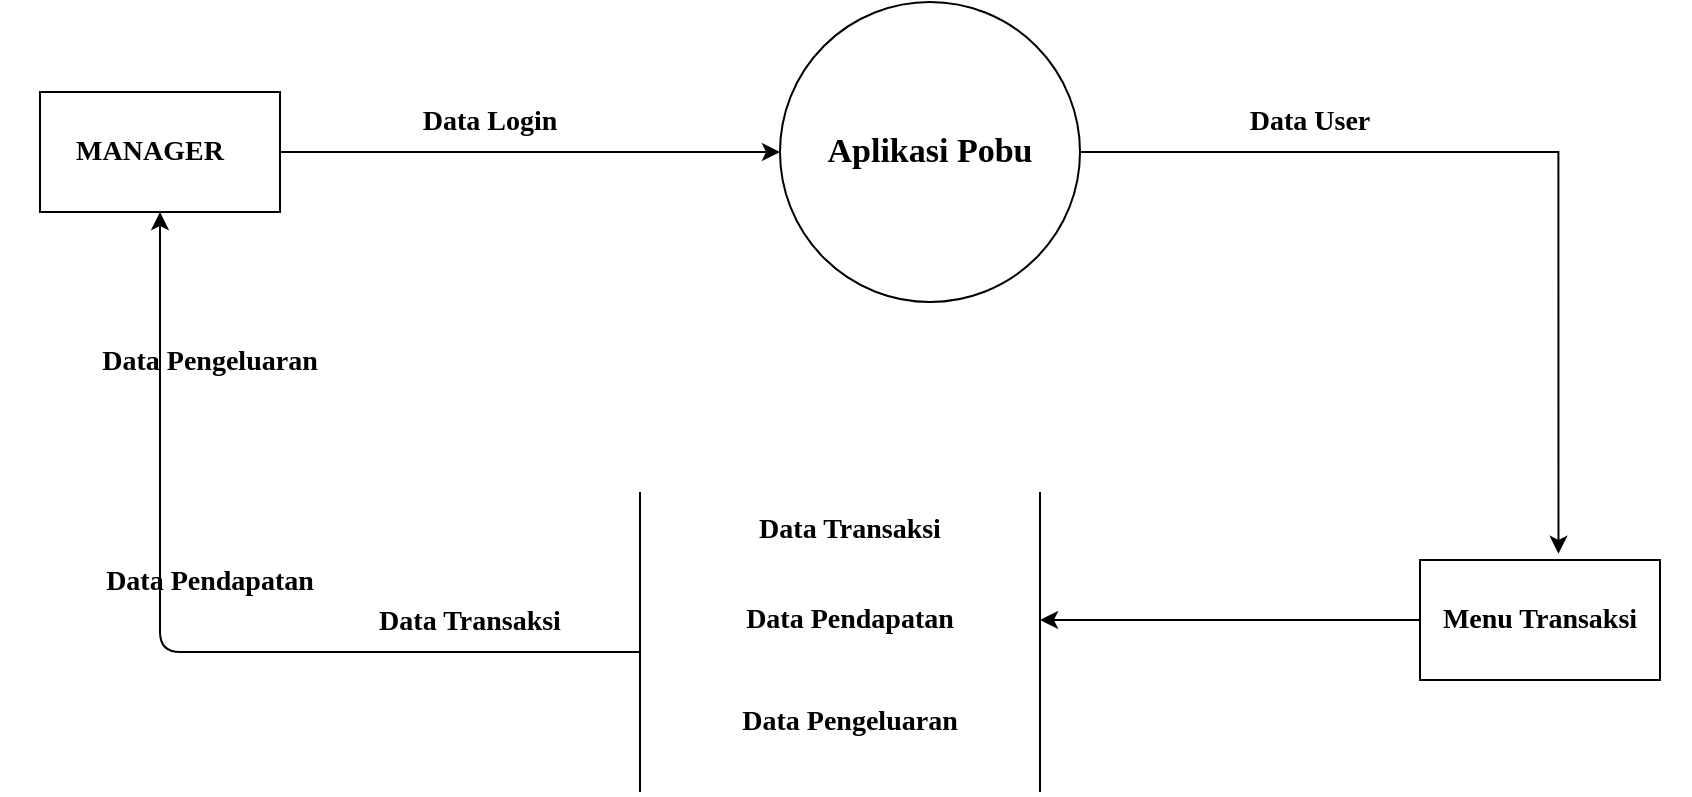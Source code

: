<mxfile version="14.5.9" type="github">
  <diagram id="x0_-K7UwXgq4ggx83k3Z" name="Page-1">
    <mxGraphModel dx="1019" dy="555" grid="1" gridSize="10" guides="1" tooltips="1" connect="1" arrows="1" fold="1" page="1" pageScale="1" pageWidth="1169" pageHeight="827" math="0" shadow="0">
      <root>
        <mxCell id="0" />
        <mxCell id="1" parent="0" />
        <mxCell id="w90328D7FnN4pH4iUr7t-4" style="edgeStyle=orthogonalEdgeStyle;rounded=0;orthogonalLoop=1;jettySize=auto;html=1;entryX=0;entryY=0.5;entryDx=0;entryDy=0;" edge="1" parent="1" source="w90328D7FnN4pH4iUr7t-1" target="w90328D7FnN4pH4iUr7t-2">
          <mxGeometry relative="1" as="geometry" />
        </mxCell>
        <mxCell id="w90328D7FnN4pH4iUr7t-1" value="" style="rounded=0;whiteSpace=wrap;html=1;" vertex="1" parent="1">
          <mxGeometry x="100" y="120" width="120" height="60" as="geometry" />
        </mxCell>
        <mxCell id="w90328D7FnN4pH4iUr7t-5" style="edgeStyle=orthogonalEdgeStyle;rounded=0;orthogonalLoop=1;jettySize=auto;html=1;entryX=0.577;entryY=-0.052;entryDx=0;entryDy=0;entryPerimeter=0;" edge="1" parent="1" source="w90328D7FnN4pH4iUr7t-2" target="w90328D7FnN4pH4iUr7t-3">
          <mxGeometry relative="1" as="geometry" />
        </mxCell>
        <mxCell id="w90328D7FnN4pH4iUr7t-2" value="" style="ellipse;whiteSpace=wrap;html=1;aspect=fixed;" vertex="1" parent="1">
          <mxGeometry x="470" y="75" width="150" height="150" as="geometry" />
        </mxCell>
        <mxCell id="w90328D7FnN4pH4iUr7t-8" style="edgeStyle=orthogonalEdgeStyle;rounded=0;orthogonalLoop=1;jettySize=auto;html=1;" edge="1" parent="1" source="w90328D7FnN4pH4iUr7t-3">
          <mxGeometry relative="1" as="geometry">
            <mxPoint x="600" y="384" as="targetPoint" />
          </mxGeometry>
        </mxCell>
        <mxCell id="w90328D7FnN4pH4iUr7t-3" value="" style="rounded=0;whiteSpace=wrap;html=1;" vertex="1" parent="1">
          <mxGeometry x="790" y="354" width="120" height="60" as="geometry" />
        </mxCell>
        <mxCell id="w90328D7FnN4pH4iUr7t-6" value="" style="endArrow=none;html=1;" edge="1" parent="1">
          <mxGeometry width="50" height="50" relative="1" as="geometry">
            <mxPoint x="400" y="470" as="sourcePoint" />
            <mxPoint x="400" y="320" as="targetPoint" />
          </mxGeometry>
        </mxCell>
        <mxCell id="w90328D7FnN4pH4iUr7t-7" value="" style="endArrow=none;html=1;" edge="1" parent="1">
          <mxGeometry width="50" height="50" relative="1" as="geometry">
            <mxPoint x="600" y="470" as="sourcePoint" />
            <mxPoint x="600" y="320" as="targetPoint" />
          </mxGeometry>
        </mxCell>
        <mxCell id="w90328D7FnN4pH4iUr7t-9" value="" style="endArrow=classic;html=1;entryX=0.5;entryY=1;entryDx=0;entryDy=0;" edge="1" parent="1" target="w90328D7FnN4pH4iUr7t-1">
          <mxGeometry width="50" height="50" relative="1" as="geometry">
            <mxPoint x="400" y="400" as="sourcePoint" />
            <mxPoint x="590" y="370" as="targetPoint" />
            <Array as="points">
              <mxPoint x="160" y="400" />
            </Array>
          </mxGeometry>
        </mxCell>
        <mxCell id="w90328D7FnN4pH4iUr7t-10" value="MANAGER" style="text;html=1;strokeColor=none;fillColor=none;align=center;verticalAlign=middle;whiteSpace=wrap;rounded=0;fontStyle=1;fontSize=14;fontFamily=Times New Roman;" vertex="1" parent="1">
          <mxGeometry x="80" y="135" width="150" height="30" as="geometry" />
        </mxCell>
        <mxCell id="w90328D7FnN4pH4iUr7t-11" value="&lt;font style=&quot;font-size: 17px&quot;&gt;Aplikasi Pobu&lt;/font&gt;" style="text;html=1;strokeColor=none;fillColor=none;align=center;verticalAlign=middle;whiteSpace=wrap;rounded=0;fontStyle=1;fontSize=14;fontFamily=Times New Roman;" vertex="1" parent="1">
          <mxGeometry x="470" y="135" width="150" height="30" as="geometry" />
        </mxCell>
        <mxCell id="w90328D7FnN4pH4iUr7t-13" value="Menu Transaksi&lt;span style=&quot;color: rgba(0 , 0 , 0 , 0) ; font-family: monospace ; font-size: 0px ; font-weight: 400&quot;&gt;%3CmxGraphModel%3E%3Croot%3E%3CmxCell%20id%3D%220%22%2F%3E%3CmxCell%20id%3D%221%22%20parent%3D%220%22%2F%3E%3CmxCell%20id%3D%222%22%20value%3D%22MANAGER%22%20style%3D%22text%3Bhtml%3D1%3BstrokeColor%3Dnone%3BfillColor%3Dnone%3Balign%3Dcenter%3BverticalAlign%3Dmiddle%3BwhiteSpace%3Dwrap%3Brounded%3D0%3BfontStyle%3D1%3BfontSize%3D14%3BfontFamily%3DTimes%20New%20Roman%3B%22%20vertex%3D%221%22%20parent%3D%221%22%3E%3CmxGeometry%20x%3D%2280%22%20y%3D%22135%22%20width%3D%22150%22%20height%3D%2230%22%20as%3D%22geometry%22%2F%3E%3C%2FmxCell%3E%3C%2Froot%3E%3C%2FmxGraphModel%3E&lt;/span&gt;&lt;span style=&quot;color: rgba(0 , 0 , 0 , 0) ; font-family: monospace ; font-size: 0px ; font-weight: 400&quot;&gt;%3CmxGraphModel%3E%3Croot%3E%3CmxCell%20id%3D%220%22%2F%3E%3CmxCell%20id%3D%221%22%20parent%3D%220%22%2F%3E%3CmxCell%20id%3D%222%22%20value%3D%22MANAGER%22%20style%3D%22text%3Bhtml%3D1%3BstrokeColor%3Dnone%3BfillColor%3Dnone%3Balign%3Dcenter%3BverticalAlign%3Dmiddle%3BwhiteSpace%3Dwrap%3Brounded%3D0%3BfontStyle%3D1%3BfontSize%3D14%3BfontFamily%3DTimes%20New%20Roman%3B%22%20vertex%3D%221%22%20parent%3D%221%22%3E%3CmxGeometry%20x%3D%2280%22%20y%3D%22135%22%20width%3D%22150%22%20height%3D%2230%22%20as%3D%22geometry%22%2F%3E%3C%2FmxCell%3E%3C%2Froot%3E%3C%2FmxGraphModel%3E&lt;/span&gt;" style="text;html=1;strokeColor=none;fillColor=none;align=center;verticalAlign=middle;whiteSpace=wrap;rounded=0;fontStyle=1;fontSize=14;fontFamily=Times New Roman;" vertex="1" parent="1">
          <mxGeometry x="775" y="369" width="150" height="30" as="geometry" />
        </mxCell>
        <mxCell id="w90328D7FnN4pH4iUr7t-14" value="Data Transaksi" style="text;html=1;strokeColor=none;fillColor=none;align=center;verticalAlign=middle;whiteSpace=wrap;rounded=0;fontStyle=1;fontSize=14;fontFamily=Times New Roman;" vertex="1" parent="1">
          <mxGeometry x="430" y="324" width="150" height="30" as="geometry" />
        </mxCell>
        <mxCell id="w90328D7FnN4pH4iUr7t-15" value="Data Pendapatan" style="text;html=1;strokeColor=none;fillColor=none;align=center;verticalAlign=middle;whiteSpace=wrap;rounded=0;fontStyle=1;fontSize=14;fontFamily=Times New Roman;" vertex="1" parent="1">
          <mxGeometry x="430" y="369" width="150" height="30" as="geometry" />
        </mxCell>
        <mxCell id="w90328D7FnN4pH4iUr7t-16" value="Data Pengeluaran" style="text;html=1;strokeColor=none;fillColor=none;align=center;verticalAlign=middle;whiteSpace=wrap;rounded=0;fontStyle=1;fontSize=14;fontFamily=Times New Roman;" vertex="1" parent="1">
          <mxGeometry x="430" y="420" width="150" height="30" as="geometry" />
        </mxCell>
        <mxCell id="w90328D7FnN4pH4iUr7t-17" value="Data Transaksi" style="text;html=1;strokeColor=none;fillColor=none;align=center;verticalAlign=middle;whiteSpace=wrap;rounded=0;fontStyle=1;fontSize=14;fontFamily=Times New Roman;" vertex="1" parent="1">
          <mxGeometry x="240" y="370" width="150" height="30" as="geometry" />
        </mxCell>
        <mxCell id="w90328D7FnN4pH4iUr7t-18" value="Data Pendapatan" style="text;html=1;strokeColor=none;fillColor=none;align=center;verticalAlign=middle;whiteSpace=wrap;rounded=0;fontStyle=1;fontSize=14;fontFamily=Times New Roman;" vertex="1" parent="1">
          <mxGeometry x="110" y="350" width="150" height="30" as="geometry" />
        </mxCell>
        <mxCell id="w90328D7FnN4pH4iUr7t-19" value="Data Pengeluaran" style="text;html=1;strokeColor=none;fillColor=none;align=center;verticalAlign=middle;whiteSpace=wrap;rounded=0;fontStyle=1;fontSize=14;fontFamily=Times New Roman;" vertex="1" parent="1">
          <mxGeometry x="110" y="240" width="150" height="30" as="geometry" />
        </mxCell>
        <mxCell id="w90328D7FnN4pH4iUr7t-20" value="Data Login" style="text;html=1;strokeColor=none;fillColor=none;align=center;verticalAlign=middle;whiteSpace=wrap;rounded=0;fontStyle=1;fontSize=14;fontFamily=Times New Roman;" vertex="1" parent="1">
          <mxGeometry x="250" y="120" width="150" height="30" as="geometry" />
        </mxCell>
        <mxCell id="w90328D7FnN4pH4iUr7t-21" value="Data User" style="text;html=1;strokeColor=none;fillColor=none;align=center;verticalAlign=middle;whiteSpace=wrap;rounded=0;fontStyle=1;fontSize=14;fontFamily=Times New Roman;" vertex="1" parent="1">
          <mxGeometry x="660" y="120" width="150" height="30" as="geometry" />
        </mxCell>
      </root>
    </mxGraphModel>
  </diagram>
</mxfile>
